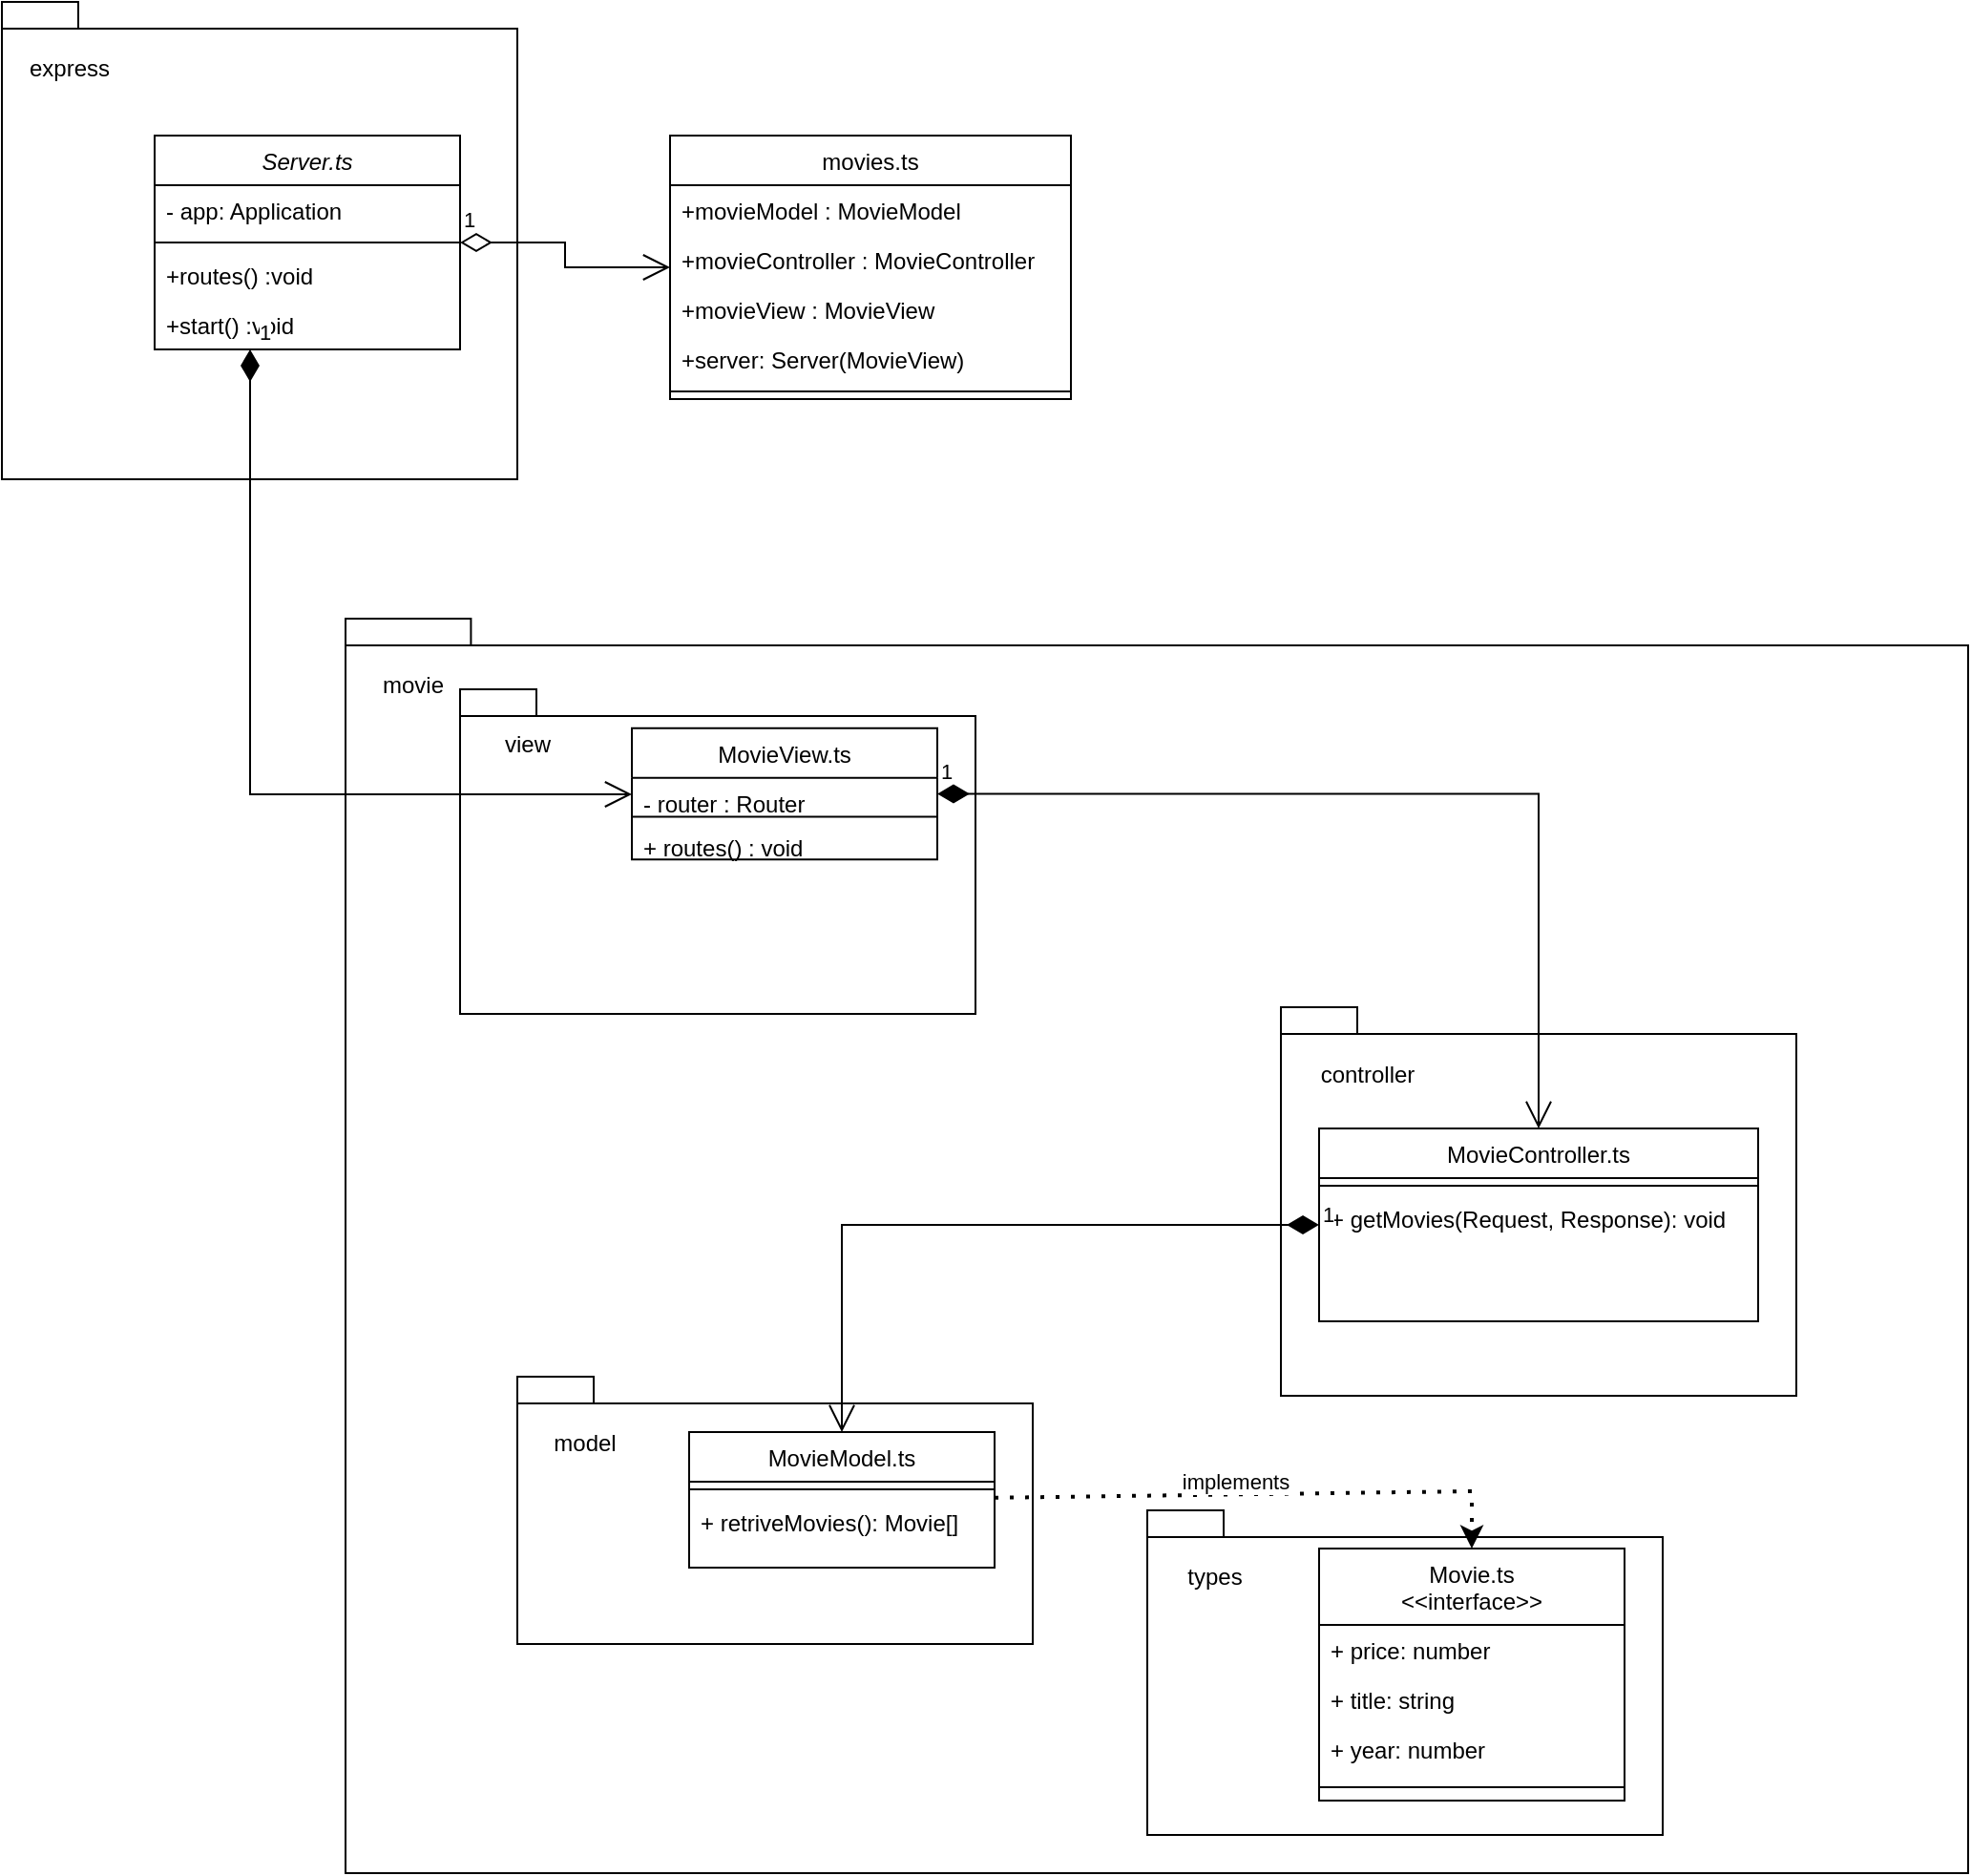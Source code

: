 <mxfile version="26.0.10">
  <diagram id="C5RBs43oDa-KdzZeNtuy" name="Page-1">
    <mxGraphModel dx="1969" dy="2077" grid="1" gridSize="10" guides="1" tooltips="1" connect="1" arrows="1" fold="1" page="1" pageScale="1" pageWidth="827" pageHeight="1169" math="0" shadow="0">
      <root>
        <mxCell id="WIyWlLk6GJQsqaUBKTNV-0" />
        <mxCell id="WIyWlLk6GJQsqaUBKTNV-1" parent="WIyWlLk6GJQsqaUBKTNV-0" />
        <mxCell id="AADPqN7W_8OWCJ9eTKxL-13" value="" style="shape=folder;fontStyle=1;spacingTop=10;tabWidth=40;tabHeight=14;tabPosition=left;html=1;whiteSpace=wrap;" vertex="1" parent="WIyWlLk6GJQsqaUBKTNV-1">
          <mxGeometry x="290" y="303" width="850" height="657" as="geometry" />
        </mxCell>
        <mxCell id="AADPqN7W_8OWCJ9eTKxL-14" value="movie" style="text;html=1;align=center;verticalAlign=middle;resizable=0;points=[];autosize=1;strokeColor=none;fillColor=none;" vertex="1" parent="WIyWlLk6GJQsqaUBKTNV-1">
          <mxGeometry x="295" y="323" width="60" height="30" as="geometry" />
        </mxCell>
        <mxCell id="AADPqN7W_8OWCJ9eTKxL-0" value="" style="shape=folder;fontStyle=1;spacingTop=10;tabWidth=40;tabHeight=14;tabPosition=left;html=1;whiteSpace=wrap;" vertex="1" parent="WIyWlLk6GJQsqaUBKTNV-1">
          <mxGeometry x="110" y="-20" width="270" height="250" as="geometry" />
        </mxCell>
        <mxCell id="zkfFHV4jXpPFQw0GAbJ--0" value="Server.ts" style="swimlane;fontStyle=2;align=center;verticalAlign=top;childLayout=stackLayout;horizontal=1;startSize=26;horizontalStack=0;resizeParent=1;resizeLast=0;collapsible=1;marginBottom=0;rounded=0;shadow=0;strokeWidth=1;" parent="WIyWlLk6GJQsqaUBKTNV-1" vertex="1">
          <mxGeometry x="190" y="50" width="160" height="112" as="geometry">
            <mxRectangle x="230" y="140" width="160" height="26" as="alternateBounds" />
          </mxGeometry>
        </mxCell>
        <mxCell id="zkfFHV4jXpPFQw0GAbJ--3" value="- app: Application" style="text;align=left;verticalAlign=top;spacingLeft=4;spacingRight=4;overflow=hidden;rotatable=0;points=[[0,0.5],[1,0.5]];portConstraint=eastwest;rounded=0;shadow=0;html=0;" parent="zkfFHV4jXpPFQw0GAbJ--0" vertex="1">
          <mxGeometry y="26" width="160" height="26" as="geometry" />
        </mxCell>
        <mxCell id="zkfFHV4jXpPFQw0GAbJ--4" value="" style="line;html=1;strokeWidth=1;align=left;verticalAlign=middle;spacingTop=-1;spacingLeft=3;spacingRight=3;rotatable=0;labelPosition=right;points=[];portConstraint=eastwest;" parent="zkfFHV4jXpPFQw0GAbJ--0" vertex="1">
          <mxGeometry y="52" width="160" height="8" as="geometry" />
        </mxCell>
        <mxCell id="zkfFHV4jXpPFQw0GAbJ--5" value="+routes() :void" style="text;align=left;verticalAlign=top;spacingLeft=4;spacingRight=4;overflow=hidden;rotatable=0;points=[[0,0.5],[1,0.5]];portConstraint=eastwest;" parent="zkfFHV4jXpPFQw0GAbJ--0" vertex="1">
          <mxGeometry y="60" width="160" height="26" as="geometry" />
        </mxCell>
        <mxCell id="AADPqN7W_8OWCJ9eTKxL-43" value="+start() :void" style="text;align=left;verticalAlign=top;spacingLeft=4;spacingRight=4;overflow=hidden;rotatable=0;points=[[0,0.5],[1,0.5]];portConstraint=eastwest;" vertex="1" parent="zkfFHV4jXpPFQw0GAbJ--0">
          <mxGeometry y="86" width="160" height="26" as="geometry" />
        </mxCell>
        <mxCell id="zkfFHV4jXpPFQw0GAbJ--17" value="movies.ts" style="swimlane;fontStyle=0;align=center;verticalAlign=top;childLayout=stackLayout;horizontal=1;startSize=26;horizontalStack=0;resizeParent=1;resizeLast=0;collapsible=1;marginBottom=0;rounded=0;shadow=0;strokeWidth=1;" parent="WIyWlLk6GJQsqaUBKTNV-1" vertex="1">
          <mxGeometry x="460" y="50" width="210" height="138" as="geometry">
            <mxRectangle x="550" y="140" width="160" height="26" as="alternateBounds" />
          </mxGeometry>
        </mxCell>
        <mxCell id="zkfFHV4jXpPFQw0GAbJ--18" value="+movieModel : MovieModel" style="text;align=left;verticalAlign=top;spacingLeft=4;spacingRight=4;overflow=hidden;rotatable=0;points=[[0,0.5],[1,0.5]];portConstraint=eastwest;" parent="zkfFHV4jXpPFQw0GAbJ--17" vertex="1">
          <mxGeometry y="26" width="210" height="26" as="geometry" />
        </mxCell>
        <mxCell id="AADPqN7W_8OWCJ9eTKxL-44" value="+movieController : MovieController" style="text;align=left;verticalAlign=top;spacingLeft=4;spacingRight=4;overflow=hidden;rotatable=0;points=[[0,0.5],[1,0.5]];portConstraint=eastwest;" vertex="1" parent="zkfFHV4jXpPFQw0GAbJ--17">
          <mxGeometry y="52" width="210" height="26" as="geometry" />
        </mxCell>
        <mxCell id="AADPqN7W_8OWCJ9eTKxL-46" value="+movieView : MovieView" style="text;align=left;verticalAlign=top;spacingLeft=4;spacingRight=4;overflow=hidden;rotatable=0;points=[[0,0.5],[1,0.5]];portConstraint=eastwest;" vertex="1" parent="zkfFHV4jXpPFQw0GAbJ--17">
          <mxGeometry y="78" width="210" height="26" as="geometry" />
        </mxCell>
        <mxCell id="AADPqN7W_8OWCJ9eTKxL-45" value="+server: Server(MovieView)" style="text;align=left;verticalAlign=top;spacingLeft=4;spacingRight=4;overflow=hidden;rotatable=0;points=[[0,0.5],[1,0.5]];portConstraint=eastwest;" vertex="1" parent="zkfFHV4jXpPFQw0GAbJ--17">
          <mxGeometry y="104" width="210" height="26" as="geometry" />
        </mxCell>
        <mxCell id="zkfFHV4jXpPFQw0GAbJ--23" value="" style="line;html=1;strokeWidth=1;align=left;verticalAlign=middle;spacingTop=-1;spacingLeft=3;spacingRight=3;rotatable=0;labelPosition=right;points=[];portConstraint=eastwest;" parent="zkfFHV4jXpPFQw0GAbJ--17" vertex="1">
          <mxGeometry y="130" width="210" height="8" as="geometry" />
        </mxCell>
        <mxCell id="AADPqN7W_8OWCJ9eTKxL-1" value="express" style="text;html=1;align=center;verticalAlign=middle;resizable=0;points=[];autosize=1;strokeColor=none;fillColor=none;" vertex="1" parent="WIyWlLk6GJQsqaUBKTNV-1">
          <mxGeometry x="110" width="70" height="30" as="geometry" />
        </mxCell>
        <mxCell id="AADPqN7W_8OWCJ9eTKxL-30" value="" style="group" vertex="1" connectable="0" parent="WIyWlLk6GJQsqaUBKTNV-1">
          <mxGeometry x="350" y="340" width="270" height="170" as="geometry" />
        </mxCell>
        <mxCell id="AADPqN7W_8OWCJ9eTKxL-17" value="" style="shape=folder;fontStyle=1;spacingTop=10;tabWidth=40;tabHeight=14;tabPosition=left;html=1;whiteSpace=wrap;" vertex="1" parent="AADPqN7W_8OWCJ9eTKxL-30">
          <mxGeometry width="270" height="170" as="geometry" />
        </mxCell>
        <mxCell id="AADPqN7W_8OWCJ9eTKxL-18" value="view" style="text;html=1;align=center;verticalAlign=middle;resizable=0;points=[];autosize=1;strokeColor=none;fillColor=none;" vertex="1" parent="AADPqN7W_8OWCJ9eTKxL-30">
          <mxGeometry x="10" y="13.6" width="50" height="30" as="geometry" />
        </mxCell>
        <mxCell id="AADPqN7W_8OWCJ9eTKxL-2" value="MovieView.ts" style="swimlane;fontStyle=0;align=center;verticalAlign=top;childLayout=stackLayout;horizontal=1;startSize=26;horizontalStack=0;resizeParent=1;resizeLast=0;collapsible=1;marginBottom=0;rounded=0;shadow=0;strokeWidth=1;" vertex="1" parent="AADPqN7W_8OWCJ9eTKxL-30">
          <mxGeometry x="90" y="20.4" width="160" height="68.68" as="geometry">
            <mxRectangle x="550" y="140" width="160" height="26" as="alternateBounds" />
          </mxGeometry>
        </mxCell>
        <mxCell id="AADPqN7W_8OWCJ9eTKxL-3" value="- router : Router" style="text;align=left;verticalAlign=top;spacingLeft=4;spacingRight=4;overflow=hidden;rotatable=0;points=[[0,0.5],[1,0.5]];portConstraint=eastwest;" vertex="1" parent="AADPqN7W_8OWCJ9eTKxL-2">
          <mxGeometry y="26" width="160" height="17.68" as="geometry" />
        </mxCell>
        <mxCell id="AADPqN7W_8OWCJ9eTKxL-8" value="" style="line;html=1;strokeWidth=1;align=left;verticalAlign=middle;spacingTop=-1;spacingLeft=3;spacingRight=3;rotatable=0;labelPosition=right;points=[];portConstraint=eastwest;" vertex="1" parent="AADPqN7W_8OWCJ9eTKxL-2">
          <mxGeometry y="43.68" width="160" height="5.44" as="geometry" />
        </mxCell>
        <mxCell id="AADPqN7W_8OWCJ9eTKxL-9" value="+ routes() : void" style="text;align=left;verticalAlign=top;spacingLeft=4;spacingRight=4;overflow=hidden;rotatable=0;points=[[0,0.5],[1,0.5]];portConstraint=eastwest;" vertex="1" parent="AADPqN7W_8OWCJ9eTKxL-2">
          <mxGeometry y="49.12" width="160" height="17.68" as="geometry" />
        </mxCell>
        <mxCell id="AADPqN7W_8OWCJ9eTKxL-31" value="" style="shape=folder;fontStyle=1;spacingTop=10;tabWidth=40;tabHeight=14;tabPosition=left;html=1;whiteSpace=wrap;" vertex="1" parent="WIyWlLk6GJQsqaUBKTNV-1">
          <mxGeometry x="780" y="506.5" width="270" height="203.5" as="geometry" />
        </mxCell>
        <mxCell id="AADPqN7W_8OWCJ9eTKxL-32" value="controller" style="text;html=1;align=center;verticalAlign=middle;resizable=0;points=[];autosize=1;strokeColor=none;fillColor=none;" vertex="1" parent="WIyWlLk6GJQsqaUBKTNV-1">
          <mxGeometry x="790" y="526.5" width="70" height="30" as="geometry" />
        </mxCell>
        <mxCell id="AADPqN7W_8OWCJ9eTKxL-33" value="MovieController.ts" style="swimlane;fontStyle=0;align=center;verticalAlign=top;childLayout=stackLayout;horizontal=1;startSize=26;horizontalStack=0;resizeParent=1;resizeLast=0;collapsible=1;marginBottom=0;rounded=0;shadow=0;strokeWidth=1;" vertex="1" parent="WIyWlLk6GJQsqaUBKTNV-1">
          <mxGeometry x="800" y="570" width="230" height="101" as="geometry">
            <mxRectangle x="550" y="140" width="160" height="26" as="alternateBounds" />
          </mxGeometry>
        </mxCell>
        <mxCell id="AADPqN7W_8OWCJ9eTKxL-35" value="" style="line;html=1;strokeWidth=1;align=left;verticalAlign=middle;spacingTop=-1;spacingLeft=3;spacingRight=3;rotatable=0;labelPosition=right;points=[];portConstraint=eastwest;" vertex="1" parent="AADPqN7W_8OWCJ9eTKxL-33">
          <mxGeometry y="26" width="230" height="8" as="geometry" />
        </mxCell>
        <mxCell id="AADPqN7W_8OWCJ9eTKxL-36" value="+ getMovies(Request, Response): void" style="text;align=left;verticalAlign=top;spacingLeft=4;spacingRight=4;overflow=hidden;rotatable=0;points=[[0,0.5],[1,0.5]];portConstraint=eastwest;" vertex="1" parent="AADPqN7W_8OWCJ9eTKxL-33">
          <mxGeometry y="34" width="230" height="26" as="geometry" />
        </mxCell>
        <mxCell id="AADPqN7W_8OWCJ9eTKxL-37" value="" style="shape=folder;fontStyle=1;spacingTop=10;tabWidth=40;tabHeight=14;tabPosition=left;html=1;whiteSpace=wrap;" vertex="1" parent="WIyWlLk6GJQsqaUBKTNV-1">
          <mxGeometry x="380" y="700" width="270" height="140" as="geometry" />
        </mxCell>
        <mxCell id="AADPqN7W_8OWCJ9eTKxL-38" value="model" style="text;html=1;align=center;verticalAlign=middle;resizable=0;points=[];autosize=1;strokeColor=none;fillColor=none;" vertex="1" parent="WIyWlLk6GJQsqaUBKTNV-1">
          <mxGeometry x="385" y="720" width="60" height="30" as="geometry" />
        </mxCell>
        <mxCell id="AADPqN7W_8OWCJ9eTKxL-39" value="MovieModel.ts" style="swimlane;fontStyle=0;align=center;verticalAlign=top;childLayout=stackLayout;horizontal=1;startSize=26;horizontalStack=0;resizeParent=1;resizeLast=0;collapsible=1;marginBottom=0;rounded=0;shadow=0;strokeWidth=1;" vertex="1" parent="WIyWlLk6GJQsqaUBKTNV-1">
          <mxGeometry x="470" y="729" width="160" height="71" as="geometry">
            <mxRectangle x="550" y="140" width="160" height="26" as="alternateBounds" />
          </mxGeometry>
        </mxCell>
        <mxCell id="AADPqN7W_8OWCJ9eTKxL-41" value="" style="line;html=1;strokeWidth=1;align=left;verticalAlign=middle;spacingTop=-1;spacingLeft=3;spacingRight=3;rotatable=0;labelPosition=right;points=[];portConstraint=eastwest;" vertex="1" parent="AADPqN7W_8OWCJ9eTKxL-39">
          <mxGeometry y="26" width="160" height="8" as="geometry" />
        </mxCell>
        <mxCell id="AADPqN7W_8OWCJ9eTKxL-42" value="+ retriveMovies(): Movie[]" style="text;align=left;verticalAlign=top;spacingLeft=4;spacingRight=4;overflow=hidden;rotatable=0;points=[[0,0.5],[1,0.5]];portConstraint=eastwest;" vertex="1" parent="AADPqN7W_8OWCJ9eTKxL-39">
          <mxGeometry y="34" width="160" height="26" as="geometry" />
        </mxCell>
        <mxCell id="AADPqN7W_8OWCJ9eTKxL-47" value="" style="shape=folder;fontStyle=1;spacingTop=10;tabWidth=40;tabHeight=14;tabPosition=left;html=1;whiteSpace=wrap;" vertex="1" parent="WIyWlLk6GJQsqaUBKTNV-1">
          <mxGeometry x="710" y="770" width="270" height="170" as="geometry" />
        </mxCell>
        <mxCell id="AADPqN7W_8OWCJ9eTKxL-48" value="types" style="text;html=1;align=center;verticalAlign=middle;resizable=0;points=[];autosize=1;strokeColor=none;fillColor=none;" vertex="1" parent="WIyWlLk6GJQsqaUBKTNV-1">
          <mxGeometry x="720" y="790" width="50" height="30" as="geometry" />
        </mxCell>
        <mxCell id="AADPqN7W_8OWCJ9eTKxL-49" value="Movie.ts&#xa;&lt;&lt;interface&gt;&gt;" style="swimlane;fontStyle=0;align=center;verticalAlign=top;childLayout=stackLayout;horizontal=1;startSize=40;horizontalStack=0;resizeParent=1;resizeLast=0;collapsible=1;marginBottom=0;rounded=0;shadow=0;strokeWidth=1;" vertex="1" parent="WIyWlLk6GJQsqaUBKTNV-1">
          <mxGeometry x="800" y="790" width="160" height="132" as="geometry">
            <mxRectangle x="550" y="140" width="160" height="26" as="alternateBounds" />
          </mxGeometry>
        </mxCell>
        <mxCell id="AADPqN7W_8OWCJ9eTKxL-52" value="+ price: number" style="text;align=left;verticalAlign=top;spacingLeft=4;spacingRight=4;overflow=hidden;rotatable=0;points=[[0,0.5],[1,0.5]];portConstraint=eastwest;" vertex="1" parent="AADPqN7W_8OWCJ9eTKxL-49">
          <mxGeometry y="40" width="160" height="26" as="geometry" />
        </mxCell>
        <mxCell id="AADPqN7W_8OWCJ9eTKxL-51" value="+ title: string" style="text;align=left;verticalAlign=top;spacingLeft=4;spacingRight=4;overflow=hidden;rotatable=0;points=[[0,0.5],[1,0.5]];portConstraint=eastwest;" vertex="1" parent="AADPqN7W_8OWCJ9eTKxL-49">
          <mxGeometry y="66" width="160" height="26" as="geometry" />
        </mxCell>
        <mxCell id="AADPqN7W_8OWCJ9eTKxL-53" value="+ year: number" style="text;align=left;verticalAlign=top;spacingLeft=4;spacingRight=4;overflow=hidden;rotatable=0;points=[[0,0.5],[1,0.5]];portConstraint=eastwest;" vertex="1" parent="AADPqN7W_8OWCJ9eTKxL-49">
          <mxGeometry y="92" width="160" height="26" as="geometry" />
        </mxCell>
        <mxCell id="AADPqN7W_8OWCJ9eTKxL-50" value="" style="line;html=1;strokeWidth=1;align=left;verticalAlign=middle;spacingTop=-1;spacingLeft=3;spacingRight=3;rotatable=0;labelPosition=right;points=[];portConstraint=eastwest;" vertex="1" parent="AADPqN7W_8OWCJ9eTKxL-49">
          <mxGeometry y="118" width="160" height="14" as="geometry" />
        </mxCell>
        <mxCell id="AADPqN7W_8OWCJ9eTKxL-54" value="" style="Arrow=none;dashed=1;html=1;dashPattern=1 3;strokeWidth=2;rounded=0;" edge="1" parent="WIyWlLk6GJQsqaUBKTNV-1" source="AADPqN7W_8OWCJ9eTKxL-39" target="AADPqN7W_8OWCJ9eTKxL-49">
          <mxGeometry width="50" height="50" relative="1" as="geometry">
            <mxPoint x="390" y="690" as="sourcePoint" />
            <mxPoint x="440" y="640" as="targetPoint" />
            <Array as="points">
              <mxPoint x="880" y="760" />
            </Array>
          </mxGeometry>
        </mxCell>
        <mxCell id="AADPqN7W_8OWCJ9eTKxL-59" value="implements" style="edgeLabel;html=1;align=center;verticalAlign=middle;resizable=0;points=[];" vertex="1" connectable="0" parent="AADPqN7W_8OWCJ9eTKxL-54">
          <mxGeometry x="-0.1" y="-1" relative="1" as="geometry">
            <mxPoint y="-8" as="offset" />
          </mxGeometry>
        </mxCell>
        <mxCell id="AADPqN7W_8OWCJ9eTKxL-60" value="1" style="endArrow=open;html=1;endSize=12;startArrow=diamondThin;startSize=14;startFill=1;edgeStyle=orthogonalEdgeStyle;align=left;verticalAlign=bottom;rounded=0;" edge="1" parent="WIyWlLk6GJQsqaUBKTNV-1" source="AADPqN7W_8OWCJ9eTKxL-43" target="AADPqN7W_8OWCJ9eTKxL-2">
          <mxGeometry x="-1" y="3" relative="1" as="geometry">
            <mxPoint x="330" y="270" as="sourcePoint" />
            <mxPoint x="490" y="270" as="targetPoint" />
            <Array as="points">
              <mxPoint x="240" y="395" />
            </Array>
          </mxGeometry>
        </mxCell>
        <mxCell id="AADPqN7W_8OWCJ9eTKxL-61" value="1" style="endArrow=open;html=1;endSize=12;startArrow=diamondThin;startSize=14;startFill=1;edgeStyle=orthogonalEdgeStyle;align=left;verticalAlign=bottom;rounded=0;" edge="1" parent="WIyWlLk6GJQsqaUBKTNV-1" source="AADPqN7W_8OWCJ9eTKxL-2" target="AADPqN7W_8OWCJ9eTKxL-33">
          <mxGeometry x="-1" y="3" relative="1" as="geometry">
            <mxPoint x="330" y="470" as="sourcePoint" />
            <mxPoint x="490" y="470" as="targetPoint" />
          </mxGeometry>
        </mxCell>
        <mxCell id="AADPqN7W_8OWCJ9eTKxL-62" value="1" style="endArrow=open;html=1;endSize=12;startArrow=diamondThin;startSize=14;startFill=1;edgeStyle=orthogonalEdgeStyle;align=left;verticalAlign=bottom;rounded=0;" edge="1" parent="WIyWlLk6GJQsqaUBKTNV-1" source="AADPqN7W_8OWCJ9eTKxL-33" target="AADPqN7W_8OWCJ9eTKxL-39">
          <mxGeometry x="-1" y="3" relative="1" as="geometry">
            <mxPoint x="330" y="670" as="sourcePoint" />
            <mxPoint x="490" y="670" as="targetPoint" />
          </mxGeometry>
        </mxCell>
        <mxCell id="AADPqN7W_8OWCJ9eTKxL-63" value="1" style="endArrow=open;html=1;endSize=12;startArrow=diamondThin;startSize=14;startFill=0;edgeStyle=orthogonalEdgeStyle;align=left;verticalAlign=bottom;rounded=0;" edge="1" parent="WIyWlLk6GJQsqaUBKTNV-1" source="zkfFHV4jXpPFQw0GAbJ--0" target="zkfFHV4jXpPFQw0GAbJ--17">
          <mxGeometry x="-1" y="3" relative="1" as="geometry">
            <mxPoint x="330" y="270" as="sourcePoint" />
            <mxPoint x="490" y="270" as="targetPoint" />
          </mxGeometry>
        </mxCell>
      </root>
    </mxGraphModel>
  </diagram>
</mxfile>
